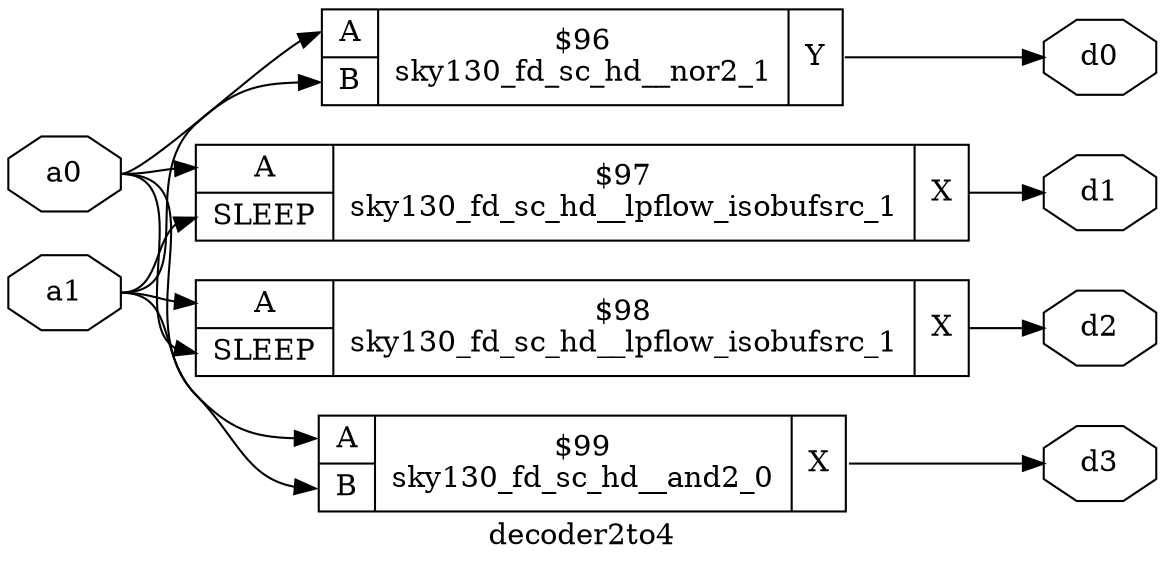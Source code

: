 digraph "decoder2to4" {
label="decoder2to4";
rankdir="LR";
remincross=true;
n1 [ shape=octagon, label="a0", color="black", fontcolor="black" ];
n2 [ shape=octagon, label="a1", color="black", fontcolor="black" ];
n3 [ shape=octagon, label="d0", color="black", fontcolor="black" ];
n4 [ shape=octagon, label="d1", color="black", fontcolor="black" ];
n5 [ shape=octagon, label="d2", color="black", fontcolor="black" ];
n6 [ shape=octagon, label="d3", color="black", fontcolor="black" ];
c10 [ shape=record, label="{{<p7> A|<p8> B}|$96\nsky130_fd_sc_hd__nor2_1|{<p9> Y}}" ];
c13 [ shape=record, label="{{<p7> A|<p11> SLEEP}|$97\nsky130_fd_sc_hd__lpflow_isobufsrc_1|{<p12> X}}" ];
c14 [ shape=record, label="{{<p7> A|<p11> SLEEP}|$98\nsky130_fd_sc_hd__lpflow_isobufsrc_1|{<p12> X}}" ];
c15 [ shape=record, label="{{<p7> A|<p8> B}|$99\nsky130_fd_sc_hd__and2_0|{<p12> X}}" ];
n1:e -> c10:p7:w [color="black", label=""];
n1:e -> c13:p7:w [color="black", label=""];
n1:e -> c14:p11:w [color="black", label=""];
n1:e -> c15:p7:w [color="black", label=""];
n2:e -> c10:p8:w [color="black", label=""];
n2:e -> c13:p11:w [color="black", label=""];
n2:e -> c14:p7:w [color="black", label=""];
n2:e -> c15:p8:w [color="black", label=""];
c10:p9:e -> n3:w [color="black", label=""];
c13:p12:e -> n4:w [color="black", label=""];
c14:p12:e -> n5:w [color="black", label=""];
c15:p12:e -> n6:w [color="black", label=""];
}
